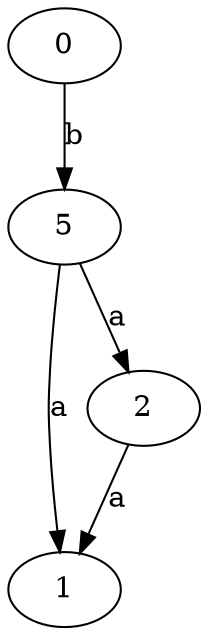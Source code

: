 strict digraph  {
1;
2;
0;
5;
2 -> 1  [label=a];
0 -> 5  [label=b];
5 -> 1  [label=a];
5 -> 2  [label=a];
}
